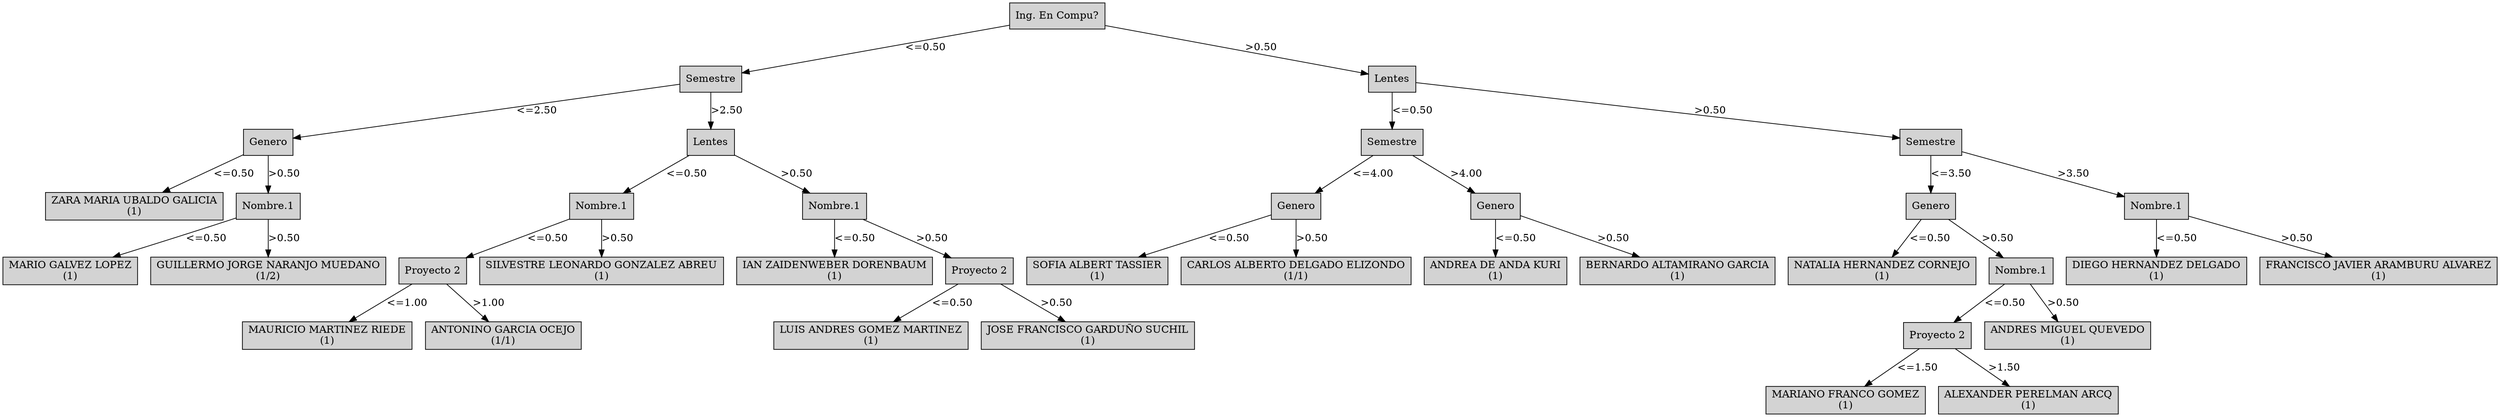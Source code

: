 digraph ID3_Tree {
"0" [shape=box, style=filled, label="Ing. En Compu?
", weight=1]
"1" [shape=box, style=filled, label="Semestre
", weight=2]
0 -> 1 [ label = "<=0.50"];
"2" [shape=box, style=filled, label="Genero
", weight=3]
1 -> 2 [ label = "<=2.50"];
"3" [shape=box, style=filled, label="ZARA MARIA UBALDO GALICIA
(1)
", weight=4]
2 -> 3 [ label = "<=0.50"];
"4" [shape=box, style=filled, label="Nombre.1
", weight=4]
2 -> 4 [ label = ">0.50"];
"5" [shape=box, style=filled, label="MARIO GALVEZ LOPEZ
(1)
", weight=5]
4 -> 5 [ label = "<=0.50"];
"6" [shape=box, style=filled, label="GUILLERMO JORGE NARANJO MUEDANO
(1/2)
", weight=5]
4 -> 6 [ label = ">0.50"];
"7" [shape=box, style=filled, label="Lentes
", weight=3]
1 -> 7 [ label = ">2.50"];
"8" [shape=box, style=filled, label="Nombre.1
", weight=4]
7 -> 8 [ label = "<=0.50"];
"9" [shape=box, style=filled, label="Proyecto 2
", weight=5]
8 -> 9 [ label = "<=0.50"];
"10" [shape=box, style=filled, label="MAURICIO MARTINEZ RIEDE
(1)
", weight=6]
9 -> 10 [ label = "<=1.00"];
"11" [shape=box, style=filled, label="ANTONINO GARCIA OCEJO
(1/1)
", weight=6]
9 -> 11 [ label = ">1.00"];
"12" [shape=box, style=filled, label="SILVESTRE LEONARDO GONZALEZ ABREU
(1)
", weight=5]
8 -> 12 [ label = ">0.50"];
"13" [shape=box, style=filled, label="Nombre.1
", weight=4]
7 -> 13 [ label = ">0.50"];
"14" [shape=box, style=filled, label="IAN ZAIDENWEBER DORENBAUM
(1)
", weight=5]
13 -> 14 [ label = "<=0.50"];
"15" [shape=box, style=filled, label="Proyecto 2
", weight=5]
13 -> 15 [ label = ">0.50"];
"16" [shape=box, style=filled, label="LUIS ANDRES GOMEZ MARTINEZ
(1)
", weight=6]
15 -> 16 [ label = "<=0.50"];
"17" [shape=box, style=filled, label="JOSE FRANCISCO GARDUÑO SUCHIL
(1)
", weight=6]
15 -> 17 [ label = ">0.50"];
"18" [shape=box, style=filled, label="Lentes
", weight=2]
0 -> 18 [ label = ">0.50"];
"19" [shape=box, style=filled, label="Semestre
", weight=3]
18 -> 19 [ label = "<=0.50"];
"20" [shape=box, style=filled, label="Genero
", weight=4]
19 -> 20 [ label = "<=4.00"];
"21" [shape=box, style=filled, label="SOFIA ALBERT TASSIER
(1)
", weight=5]
20 -> 21 [ label = "<=0.50"];
"22" [shape=box, style=filled, label="CARLOS ALBERTO DELGADO ELIZONDO
(1/1)
", weight=5]
20 -> 22 [ label = ">0.50"];
"23" [shape=box, style=filled, label="Genero
", weight=4]
19 -> 23 [ label = ">4.00"];
"24" [shape=box, style=filled, label="ANDREA DE ANDA KURI
(1)
", weight=5]
23 -> 24 [ label = "<=0.50"];
"25" [shape=box, style=filled, label="BERNARDO ALTAMIRANO GARCIA
(1)
", weight=5]
23 -> 25 [ label = ">0.50"];
"26" [shape=box, style=filled, label="Semestre
", weight=3]
18 -> 26 [ label = ">0.50"];
"27" [shape=box, style=filled, label="Genero
", weight=4]
26 -> 27 [ label = "<=3.50"];
"28" [shape=box, style=filled, label="NATALIA HERNANDEZ CORNEJO
(1)
", weight=5]
27 -> 28 [ label = "<=0.50"];
"29" [shape=box, style=filled, label="Nombre.1
", weight=5]
27 -> 29 [ label = ">0.50"];
"30" [shape=box, style=filled, label="Proyecto 2
", weight=6]
29 -> 30 [ label = "<=0.50"];
"31" [shape=box, style=filled, label="MARIANO FRANCO GOMEZ
(1)
", weight=7]
30 -> 31 [ label = "<=1.50"];
"32" [shape=box, style=filled, label="ALEXANDER PERELMAN ARCQ
(1)
", weight=7]
30 -> 32 [ label = ">1.50"];
"33" [shape=box, style=filled, label="ANDRES MIGUEL QUEVEDO
(1)
", weight=6]
29 -> 33 [ label = ">0.50"];
"34" [shape=box, style=filled, label="Nombre.1
", weight=4]
26 -> 34 [ label = ">3.50"];
"35" [shape=box, style=filled, label="DIEGO HERNANDEZ DELGADO
(1)
", weight=5]
34 -> 35 [ label = "<=0.50"];
"36" [shape=box, style=filled, label="FRANCISCO JAVIER ARAMBURU ALVAREZ
(1)
", weight=5]
34 -> 36 [ label = ">0.50"];
{rank=same; 0;};
{rank=same; 1;18;};
{rank=same; 2;7;19;26;};
{rank=same; 3;4;8;13;20;23;27;34;};
{rank=same; 5;6;9;12;14;15;21;22;24;25;28;29;35;36;};
{rank=same; 10;11;16;17;30;33;};
{rank=same; 31;32;};
}
